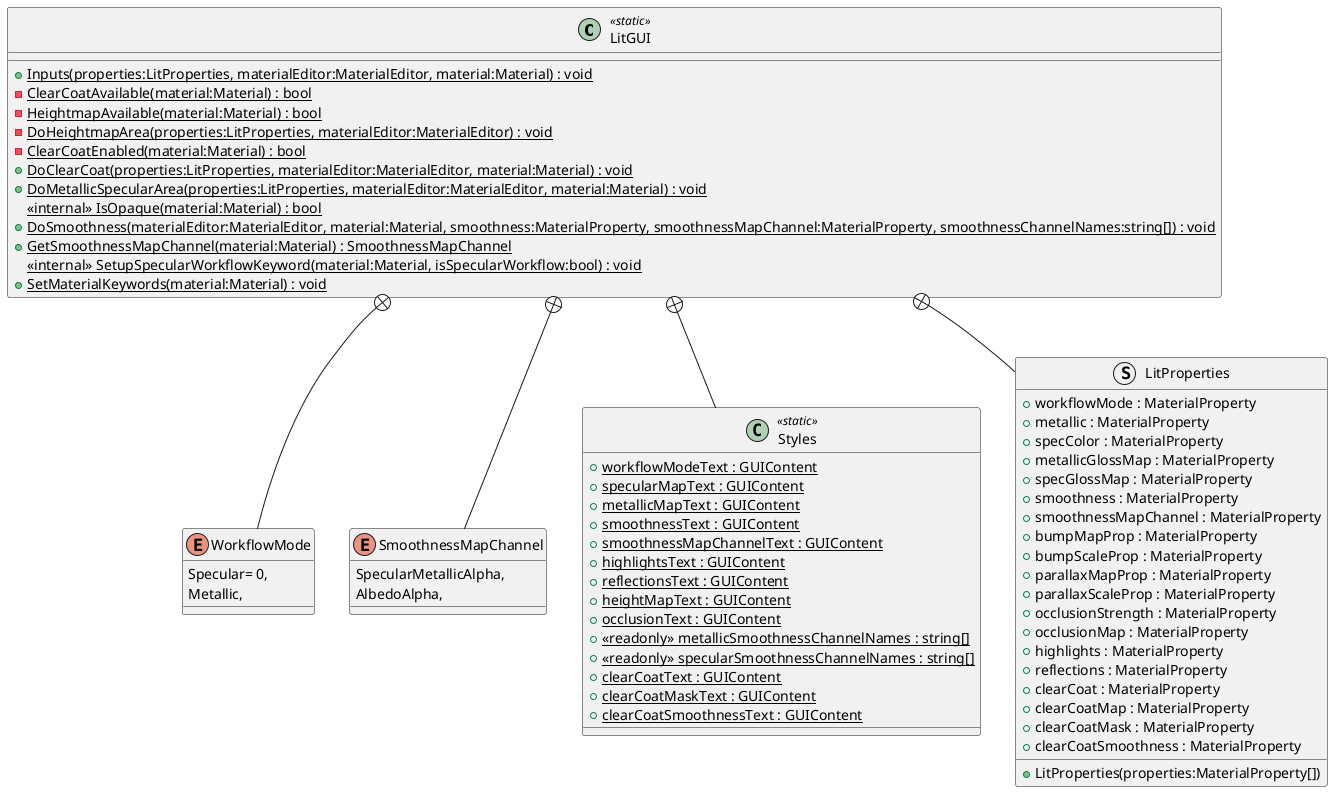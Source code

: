 @startuml
class LitGUI <<static>> {
    + {static} Inputs(properties:LitProperties, materialEditor:MaterialEditor, material:Material) : void
    - {static} ClearCoatAvailable(material:Material) : bool
    - {static} HeightmapAvailable(material:Material) : bool
    - {static} DoHeightmapArea(properties:LitProperties, materialEditor:MaterialEditor) : void
    - {static} ClearCoatEnabled(material:Material) : bool
    + {static} DoClearCoat(properties:LitProperties, materialEditor:MaterialEditor, material:Material) : void
    + {static} DoMetallicSpecularArea(properties:LitProperties, materialEditor:MaterialEditor, material:Material) : void
    <<internal>> {static} IsOpaque(material:Material) : bool
    + {static} DoSmoothness(materialEditor:MaterialEditor, material:Material, smoothness:MaterialProperty, smoothnessMapChannel:MaterialProperty, smoothnessChannelNames:string[]) : void
    + {static} GetSmoothnessMapChannel(material:Material) : SmoothnessMapChannel
    <<internal>> {static} SetupSpecularWorkflowKeyword(material:Material, isSpecularWorkflow:bool) : void
    + {static} SetMaterialKeywords(material:Material) : void
}
enum WorkflowMode {
    Specular= 0,
    Metallic,
}
enum SmoothnessMapChannel {
    SpecularMetallicAlpha,
    AlbedoAlpha,
}
class Styles <<static>> {
    + {static} workflowModeText : GUIContent
    + {static} specularMapText : GUIContent
    + {static} metallicMapText : GUIContent
    + {static} smoothnessText : GUIContent
    + {static} smoothnessMapChannelText : GUIContent
    + {static} highlightsText : GUIContent
    + {static} reflectionsText : GUIContent
    + {static} heightMapText : GUIContent
    + {static} occlusionText : GUIContent
    + {static} <<readonly>> metallicSmoothnessChannelNames : string[]
    + {static} <<readonly>> specularSmoothnessChannelNames : string[]
    + {static} clearCoatText : GUIContent
    + {static} clearCoatMaskText : GUIContent
    + {static} clearCoatSmoothnessText : GUIContent
}
struct LitProperties {
    + workflowMode : MaterialProperty
    + metallic : MaterialProperty
    + specColor : MaterialProperty
    + metallicGlossMap : MaterialProperty
    + specGlossMap : MaterialProperty
    + smoothness : MaterialProperty
    + smoothnessMapChannel : MaterialProperty
    + bumpMapProp : MaterialProperty
    + bumpScaleProp : MaterialProperty
    + parallaxMapProp : MaterialProperty
    + parallaxScaleProp : MaterialProperty
    + occlusionStrength : MaterialProperty
    + occlusionMap : MaterialProperty
    + highlights : MaterialProperty
    + reflections : MaterialProperty
    + clearCoat : MaterialProperty
    + clearCoatMap : MaterialProperty
    + clearCoatMask : MaterialProperty
    + clearCoatSmoothness : MaterialProperty
    + LitProperties(properties:MaterialProperty[])
}
LitGUI +-- WorkflowMode
LitGUI +-- SmoothnessMapChannel
LitGUI +-- Styles
LitGUI +-- LitProperties
@enduml
